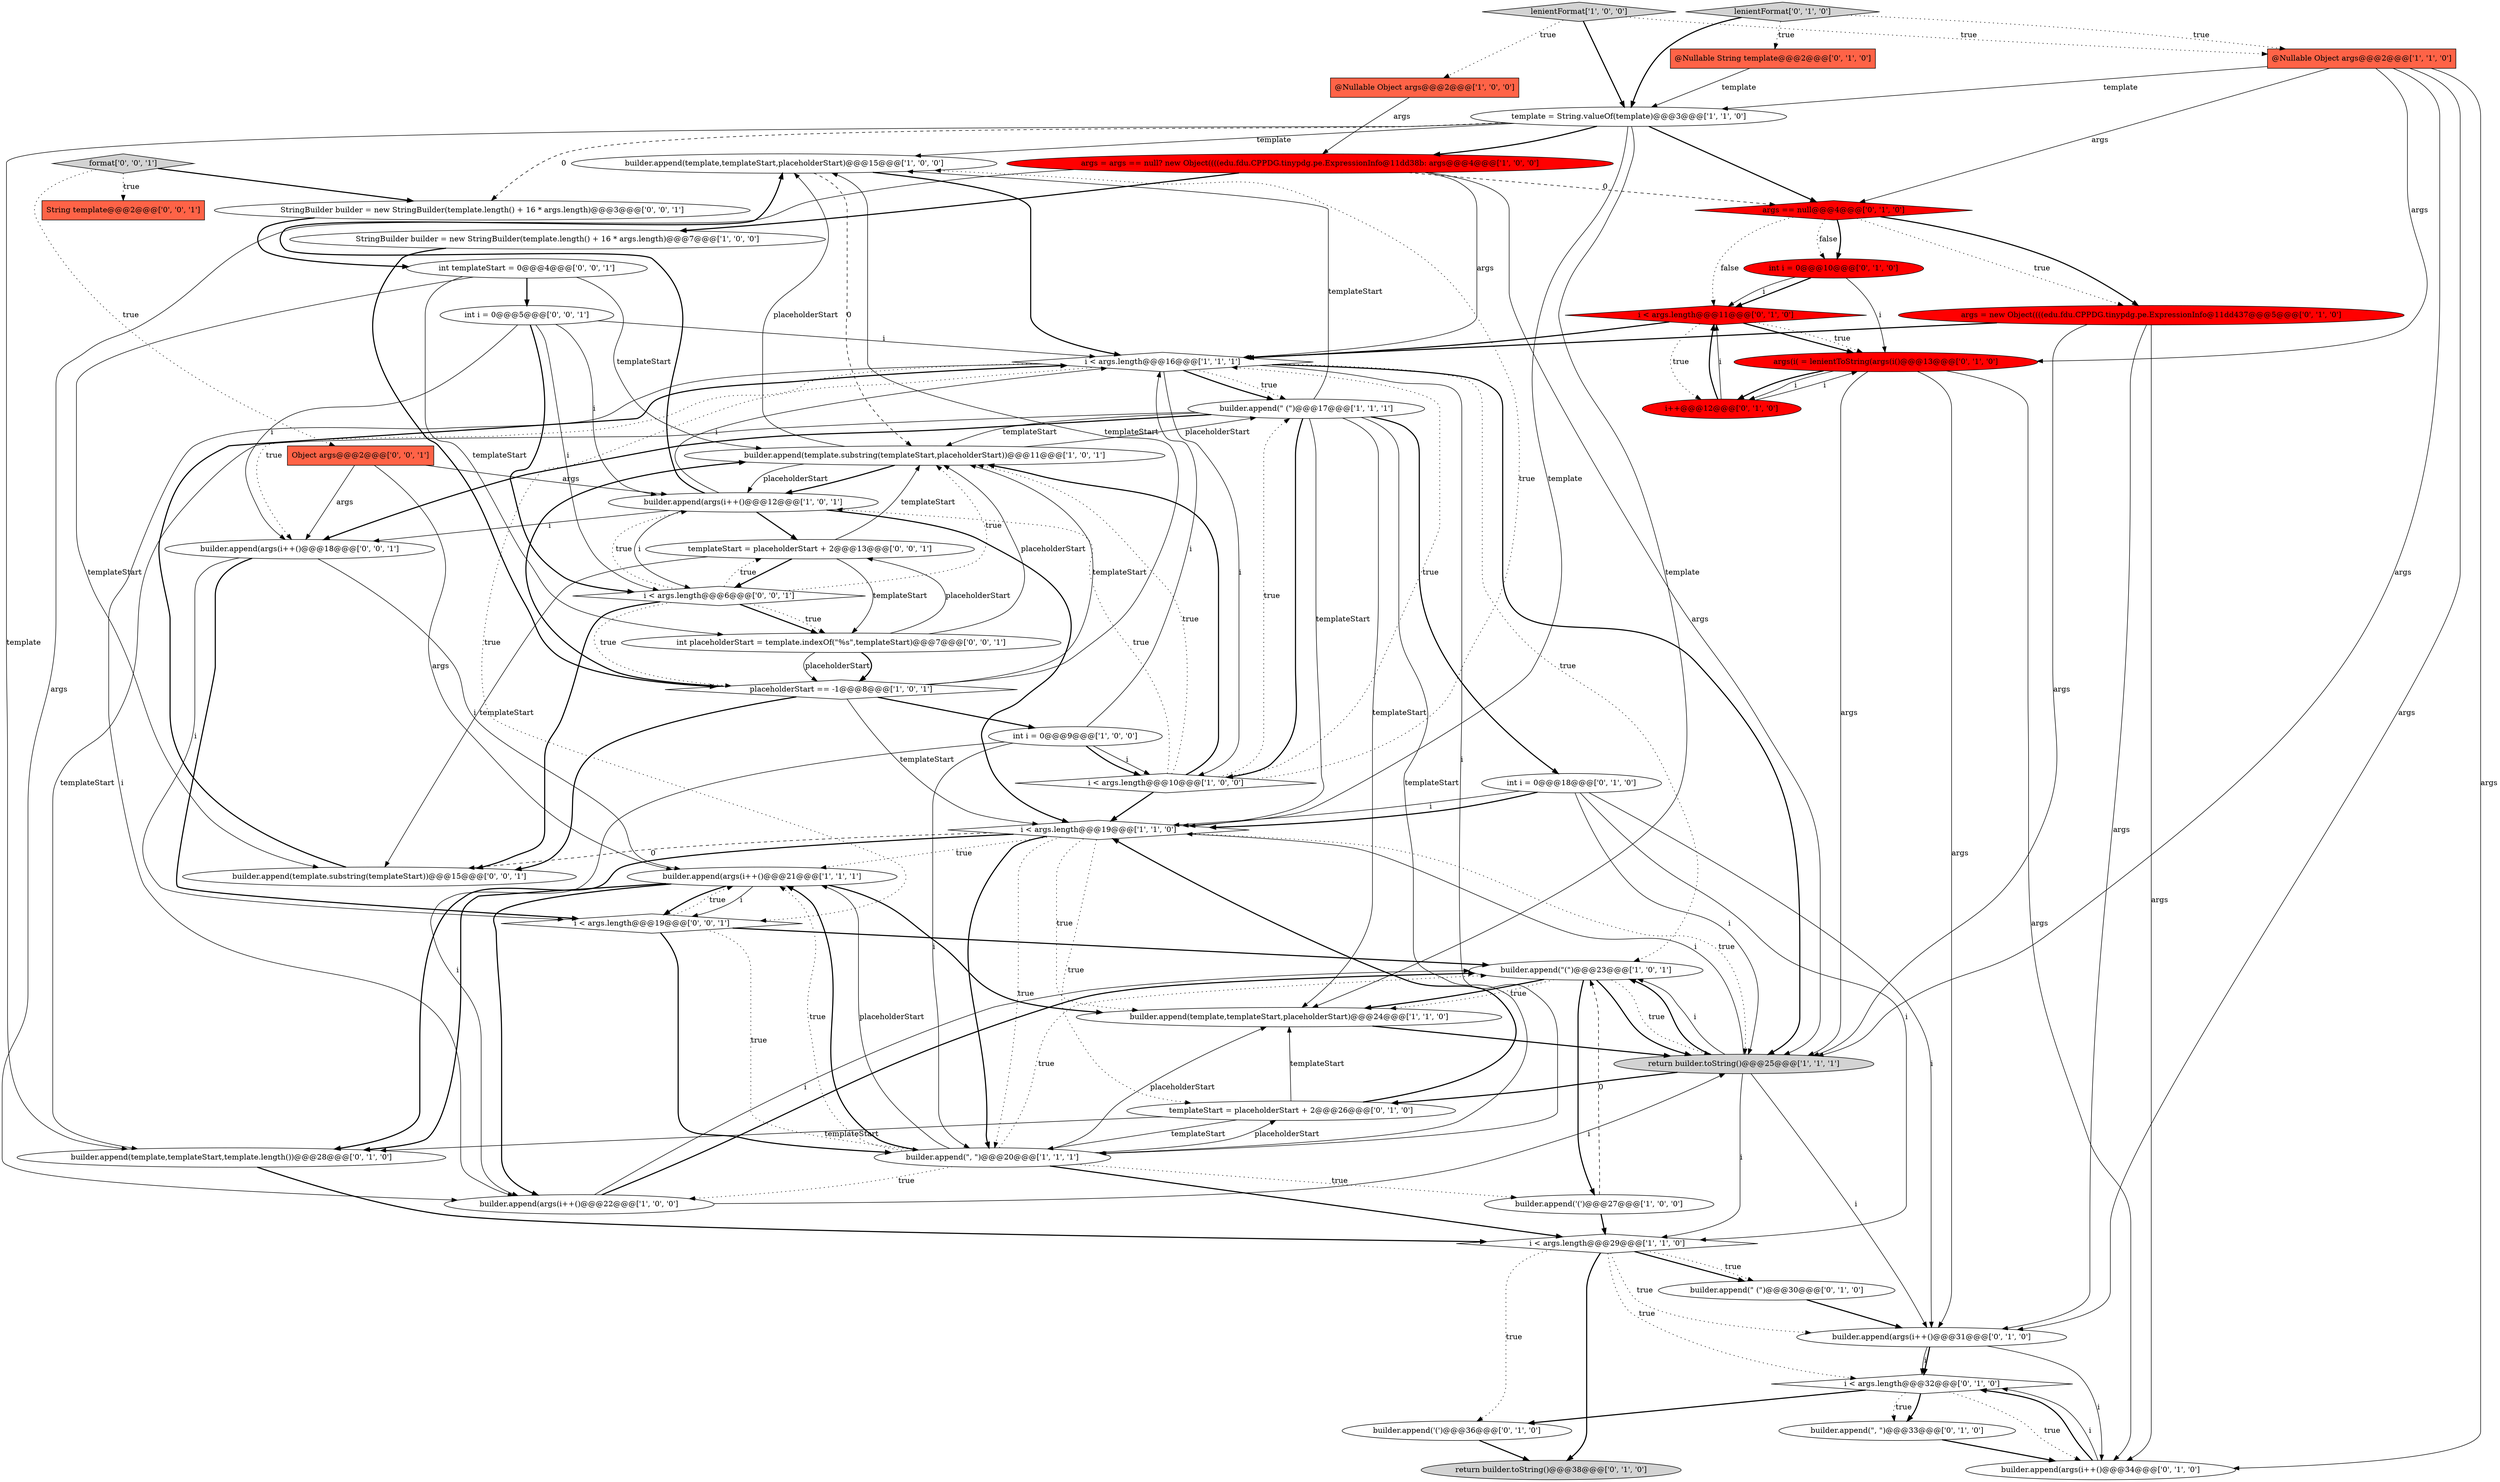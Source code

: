 digraph {
0 [style = filled, label = "builder.append(template,templateStart,placeholderStart)@@@15@@@['1', '0', '0']", fillcolor = white, shape = ellipse image = "AAA0AAABBB1BBB"];
28 [style = filled, label = "lenientFormat['0', '1', '0']", fillcolor = lightgray, shape = diamond image = "AAA0AAABBB2BBB"];
7 [style = filled, label = "builder.append(\" (\")@@@17@@@['1', '1', '1']", fillcolor = white, shape = ellipse image = "AAA0AAABBB1BBB"];
44 [style = filled, label = "i < args.length@@@19@@@['0', '0', '1']", fillcolor = white, shape = diamond image = "AAA0AAABBB3BBB"];
9 [style = filled, label = "args = args == null? new Object((((edu.fdu.CPPDG.tinypdg.pe.ExpressionInfo@11dd38b: args@@@4@@@['1', '0', '0']", fillcolor = red, shape = ellipse image = "AAA1AAABBB1BBB"];
35 [style = filled, label = "i < args.length@@@11@@@['0', '1', '0']", fillcolor = red, shape = diamond image = "AAA1AAABBB2BBB"];
41 [style = filled, label = "templateStart = placeholderStart + 2@@@13@@@['0', '0', '1']", fillcolor = white, shape = ellipse image = "AAA0AAABBB3BBB"];
29 [style = filled, label = "i < args.length@@@32@@@['0', '1', '0']", fillcolor = white, shape = diamond image = "AAA0AAABBB2BBB"];
20 [style = filled, label = "builder.append('(')@@@27@@@['1', '0', '0']", fillcolor = white, shape = ellipse image = "AAA0AAABBB1BBB"];
45 [style = filled, label = "Object args@@@2@@@['0', '0', '1']", fillcolor = tomato, shape = box image = "AAA0AAABBB3BBB"];
46 [style = filled, label = "builder.append(args(i++()@@@18@@@['0', '0', '1']", fillcolor = white, shape = ellipse image = "AAA0AAABBB3BBB"];
18 [style = filled, label = "builder.append(args(i++()@@@12@@@['1', '0', '1']", fillcolor = white, shape = ellipse image = "AAA0AAABBB1BBB"];
4 [style = filled, label = "builder.append(args(i++()@@@21@@@['1', '1', '1']", fillcolor = white, shape = ellipse image = "AAA0AAABBB1BBB"];
17 [style = filled, label = "builder.append(template,templateStart,placeholderStart)@@@24@@@['1', '1', '0']", fillcolor = white, shape = ellipse image = "AAA0AAABBB1BBB"];
13 [style = filled, label = "placeholderStart == -1@@@8@@@['1', '0', '1']", fillcolor = white, shape = diamond image = "AAA0AAABBB1BBB"];
19 [style = filled, label = "i < args.length@@@16@@@['1', '1', '1']", fillcolor = white, shape = diamond image = "AAA0AAABBB1BBB"];
38 [style = filled, label = "builder.append('(')@@@36@@@['0', '1', '0']", fillcolor = white, shape = ellipse image = "AAA0AAABBB2BBB"];
37 [style = filled, label = "int i = 0@@@10@@@['0', '1', '0']", fillcolor = red, shape = ellipse image = "AAA1AAABBB2BBB"];
52 [style = filled, label = "int i = 0@@@5@@@['0', '0', '1']", fillcolor = white, shape = ellipse image = "AAA0AAABBB3BBB"];
39 [style = filled, label = "args = new Object((((edu.fdu.CPPDG.tinypdg.pe.ExpressionInfo@11dd437@@@5@@@['0', '1', '0']", fillcolor = red, shape = ellipse image = "AAA1AAABBB2BBB"];
34 [style = filled, label = "args(i( = lenientToString(args(i()@@@13@@@['0', '1', '0']", fillcolor = red, shape = ellipse image = "AAA1AAABBB2BBB"];
14 [style = filled, label = "StringBuilder builder = new StringBuilder(template.length() + 16 * args.length)@@@7@@@['1', '0', '0']", fillcolor = white, shape = ellipse image = "AAA0AAABBB1BBB"];
23 [style = filled, label = "builder.append(template,templateStart,template.length())@@@28@@@['0', '1', '0']", fillcolor = white, shape = ellipse image = "AAA0AAABBB2BBB"];
50 [style = filled, label = "String template@@@2@@@['0', '0', '1']", fillcolor = tomato, shape = box image = "AAA0AAABBB3BBB"];
31 [style = filled, label = "builder.append(args(i++()@@@31@@@['0', '1', '0']", fillcolor = white, shape = ellipse image = "AAA0AAABBB2BBB"];
1 [style = filled, label = "builder.append(args(i++()@@@22@@@['1', '0', '0']", fillcolor = white, shape = ellipse image = "AAA0AAABBB1BBB"];
42 [style = filled, label = "builder.append(template.substring(templateStart))@@@15@@@['0', '0', '1']", fillcolor = white, shape = ellipse image = "AAA0AAABBB3BBB"];
43 [style = filled, label = "int templateStart = 0@@@4@@@['0', '0', '1']", fillcolor = white, shape = ellipse image = "AAA0AAABBB3BBB"];
48 [style = filled, label = "i < args.length@@@6@@@['0', '0', '1']", fillcolor = white, shape = diamond image = "AAA0AAABBB3BBB"];
15 [style = filled, label = "template = String.valueOf(template)@@@3@@@['1', '1', '0']", fillcolor = white, shape = ellipse image = "AAA0AAABBB1BBB"];
32 [style = filled, label = "builder.append(\", \")@@@33@@@['0', '1', '0']", fillcolor = white, shape = ellipse image = "AAA0AAABBB2BBB"];
51 [style = filled, label = "int placeholderStart = template.indexOf(\"%s\",templateStart)@@@7@@@['0', '0', '1']", fillcolor = white, shape = ellipse image = "AAA0AAABBB3BBB"];
16 [style = filled, label = "builder.append(\", \")@@@20@@@['1', '1', '1']", fillcolor = white, shape = ellipse image = "AAA0AAABBB1BBB"];
24 [style = filled, label = "builder.append(\" (\")@@@30@@@['0', '1', '0']", fillcolor = white, shape = ellipse image = "AAA0AAABBB2BBB"];
26 [style = filled, label = "i++@@@12@@@['0', '1', '0']", fillcolor = red, shape = ellipse image = "AAA1AAABBB2BBB"];
25 [style = filled, label = "@Nullable String template@@@2@@@['0', '1', '0']", fillcolor = tomato, shape = box image = "AAA0AAABBB2BBB"];
30 [style = filled, label = "builder.append(args(i++()@@@34@@@['0', '1', '0']", fillcolor = white, shape = ellipse image = "AAA0AAABBB2BBB"];
2 [style = filled, label = "i < args.length@@@29@@@['1', '1', '0']", fillcolor = white, shape = diamond image = "AAA0AAABBB1BBB"];
8 [style = filled, label = "return builder.toString()@@@25@@@['1', '1', '1']", fillcolor = lightgray, shape = ellipse image = "AAA0AAABBB1BBB"];
40 [style = filled, label = "args == null@@@4@@@['0', '1', '0']", fillcolor = red, shape = diamond image = "AAA1AAABBB2BBB"];
36 [style = filled, label = "return builder.toString()@@@38@@@['0', '1', '0']", fillcolor = lightgray, shape = ellipse image = "AAA0AAABBB2BBB"];
11 [style = filled, label = "int i = 0@@@9@@@['1', '0', '0']", fillcolor = white, shape = ellipse image = "AAA0AAABBB1BBB"];
10 [style = filled, label = "builder.append(\"(\")@@@23@@@['1', '0', '1']", fillcolor = white, shape = ellipse image = "AAA0AAABBB1BBB"];
6 [style = filled, label = "i < args.length@@@10@@@['1', '0', '0']", fillcolor = white, shape = diamond image = "AAA0AAABBB1BBB"];
49 [style = filled, label = "format['0', '0', '1']", fillcolor = lightgray, shape = diamond image = "AAA0AAABBB3BBB"];
47 [style = filled, label = "StringBuilder builder = new StringBuilder(template.length() + 16 * args.length)@@@3@@@['0', '0', '1']", fillcolor = white, shape = ellipse image = "AAA0AAABBB3BBB"];
27 [style = filled, label = "templateStart = placeholderStart + 2@@@26@@@['0', '1', '0']", fillcolor = white, shape = ellipse image = "AAA0AAABBB2BBB"];
22 [style = filled, label = "lenientFormat['1', '0', '0']", fillcolor = lightgray, shape = diamond image = "AAA0AAABBB1BBB"];
3 [style = filled, label = "@Nullable Object args@@@2@@@['1', '0', '0']", fillcolor = tomato, shape = box image = "AAA0AAABBB1BBB"];
5 [style = filled, label = "i < args.length@@@19@@@['1', '1', '0']", fillcolor = white, shape = diamond image = "AAA0AAABBB1BBB"];
33 [style = filled, label = "int i = 0@@@18@@@['0', '1', '0']", fillcolor = white, shape = ellipse image = "AAA0AAABBB2BBB"];
12 [style = filled, label = "builder.append(template.substring(templateStart,placeholderStart))@@@11@@@['1', '0', '1']", fillcolor = white, shape = ellipse image = "AAA0AAABBB1BBB"];
21 [style = filled, label = "@Nullable Object args@@@2@@@['1', '1', '0']", fillcolor = tomato, shape = box image = "AAA0AAABBB1BBB"];
21->30 [style = solid, label="args"];
19->10 [style = dotted, label="true"];
51->41 [style = solid, label="placeholderStart"];
8->10 [style = bold, label=""];
10->8 [style = dotted, label="true"];
39->19 [style = bold, label=""];
40->39 [style = dotted, label="true"];
27->17 [style = solid, label="templateStart"];
22->15 [style = bold, label=""];
48->12 [style = dotted, label="true"];
28->21 [style = dotted, label="true"];
40->35 [style = dotted, label="false"];
28->25 [style = dotted, label="true"];
39->31 [style = solid, label="args"];
11->1 [style = solid, label="i"];
26->34 [style = solid, label="i"];
35->26 [style = dotted, label="true"];
16->20 [style = dotted, label="true"];
10->17 [style = bold, label=""];
19->6 [style = solid, label="i"];
6->19 [style = dotted, label="true"];
16->27 [style = solid, label="placeholderStart"];
11->16 [style = solid, label="i"];
30->29 [style = bold, label=""];
4->44 [style = bold, label=""];
16->10 [style = dotted, label="true"];
27->23 [style = solid, label="templateStart"];
41->48 [style = bold, label=""];
48->51 [style = bold, label=""];
19->44 [style = dotted, label="true"];
11->6 [style = solid, label="i"];
19->16 [style = solid, label="i"];
18->48 [style = solid, label="i"];
18->46 [style = solid, label="i"];
10->8 [style = bold, label=""];
6->18 [style = dotted, label="true"];
34->26 [style = bold, label=""];
12->7 [style = solid, label="placeholderStart"];
34->8 [style = solid, label="args"];
52->18 [style = solid, label="i"];
9->19 [style = solid, label="args"];
12->18 [style = bold, label=""];
26->35 [style = bold, label=""];
9->14 [style = bold, label=""];
33->2 [style = solid, label="i"];
2->36 [style = bold, label=""];
6->0 [style = dotted, label="true"];
27->5 [style = bold, label=""];
2->24 [style = bold, label=""];
8->27 [style = bold, label=""];
12->18 [style = solid, label="placeholderStart"];
7->16 [style = solid, label="templateStart"];
18->0 [style = bold, label=""];
51->13 [style = solid, label="placeholderStart"];
48->18 [style = dotted, label="true"];
8->2 [style = solid, label="i"];
40->37 [style = bold, label=""];
42->19 [style = bold, label=""];
4->44 [style = solid, label="i"];
33->31 [style = solid, label="i"];
7->12 [style = solid, label="templateStart"];
9->1 [style = solid, label="args"];
5->23 [style = bold, label=""];
2->29 [style = dotted, label="true"];
7->46 [style = bold, label=""];
13->5 [style = solid, label="templateStart"];
0->19 [style = bold, label=""];
48->13 [style = dotted, label="true"];
2->24 [style = dotted, label="true"];
31->29 [style = bold, label=""];
47->43 [style = bold, label=""];
0->12 [style = dashed, label="0"];
21->15 [style = solid, label="template"];
16->4 [style = dotted, label="true"];
7->23 [style = solid, label="templateStart"];
41->42 [style = solid, label="templateStart"];
7->5 [style = solid, label="templateStart"];
13->11 [style = bold, label=""];
5->4 [style = dotted, label="true"];
46->44 [style = solid, label="i"];
7->33 [style = bold, label=""];
9->8 [style = solid, label="args"];
13->12 [style = bold, label=""];
44->16 [style = bold, label=""];
16->1 [style = dotted, label="true"];
15->9 [style = bold, label=""];
29->32 [style = bold, label=""];
52->48 [style = bold, label=""];
7->6 [style = bold, label=""];
1->10 [style = solid, label="i"];
6->7 [style = dotted, label="true"];
20->10 [style = dashed, label="0"];
44->4 [style = dotted, label="true"];
29->38 [style = bold, label=""];
18->41 [style = bold, label=""];
6->12 [style = dotted, label="true"];
5->8 [style = dotted, label="true"];
35->34 [style = bold, label=""];
52->19 [style = solid, label="i"];
29->32 [style = dotted, label="true"];
48->41 [style = dotted, label="true"];
4->23 [style = bold, label=""];
15->5 [style = solid, label="template"];
21->40 [style = solid, label="args"];
7->0 [style = solid, label="templateStart"];
34->26 [style = solid, label="i"];
46->44 [style = bold, label=""];
22->21 [style = dotted, label="true"];
17->8 [style = bold, label=""];
46->4 [style = solid, label="i"];
3->9 [style = solid, label="args"];
40->37 [style = dotted, label="false"];
4->17 [style = bold, label=""];
13->42 [style = bold, label=""];
39->8 [style = solid, label="args"];
5->42 [style = dashed, label="0"];
49->50 [style = dotted, label="true"];
19->7 [style = dotted, label="true"];
33->5 [style = bold, label=""];
32->30 [style = bold, label=""];
51->13 [style = bold, label=""];
49->45 [style = dotted, label="true"];
21->31 [style = solid, label="args"];
10->17 [style = dotted, label="true"];
33->5 [style = solid, label="i"];
45->4 [style = solid, label="args"];
5->16 [style = bold, label=""];
19->1 [style = solid, label="i"];
43->51 [style = solid, label="templateStart"];
12->0 [style = solid, label="placeholderStart"];
6->5 [style = bold, label=""];
13->12 [style = solid, label="templateStart"];
40->39 [style = bold, label=""];
43->12 [style = solid, label="templateStart"];
39->30 [style = solid, label="args"];
24->31 [style = bold, label=""];
15->0 [style = solid, label="template"];
11->19 [style = solid, label="i"];
26->35 [style = solid, label="i"];
8->10 [style = solid, label="i"];
18->19 [style = solid, label="i"];
5->16 [style = dotted, label="true"];
5->27 [style = dotted, label="true"];
22->3 [style = dotted, label="true"];
41->51 [style = solid, label="templateStart"];
15->40 [style = bold, label=""];
33->8 [style = solid, label="i"];
4->1 [style = bold, label=""];
23->2 [style = bold, label=""];
14->13 [style = bold, label=""];
37->34 [style = solid, label="i"];
16->4 [style = bold, label=""];
37->35 [style = bold, label=""];
21->8 [style = solid, label="args"];
6->12 [style = bold, label=""];
45->18 [style = solid, label="args"];
37->35 [style = solid, label="i"];
34->31 [style = solid, label="args"];
30->29 [style = solid, label="i"];
5->17 [style = dotted, label="true"];
43->42 [style = solid, label="templateStart"];
10->20 [style = bold, label=""];
28->15 [style = bold, label=""];
15->23 [style = solid, label="template"];
21->34 [style = solid, label="args"];
15->17 [style = solid, label="template"];
11->6 [style = bold, label=""];
15->47 [style = dashed, label="0"];
35->19 [style = bold, label=""];
44->10 [style = bold, label=""];
13->0 [style = solid, label="templateStart"];
38->36 [style = bold, label=""];
48->51 [style = dotted, label="true"];
1->8 [style = solid, label="i"];
43->52 [style = bold, label=""];
16->2 [style = bold, label=""];
48->42 [style = bold, label=""];
2->31 [style = dotted, label="true"];
41->12 [style = solid, label="templateStart"];
31->29 [style = solid, label="i"];
19->8 [style = bold, label=""];
25->15 [style = solid, label="template"];
49->47 [style = bold, label=""];
20->2 [style = bold, label=""];
8->31 [style = solid, label="i"];
9->40 [style = dashed, label="0"];
31->30 [style = solid, label="i"];
34->30 [style = solid, label="args"];
7->17 [style = solid, label="templateStart"];
8->5 [style = solid, label="i"];
45->46 [style = solid, label="args"];
52->48 [style = solid, label="i"];
18->5 [style = bold, label=""];
19->46 [style = dotted, label="true"];
29->30 [style = dotted, label="true"];
35->34 [style = dotted, label="true"];
27->16 [style = solid, label="templateStart"];
2->38 [style = dotted, label="true"];
16->17 [style = solid, label="placeholderStart"];
1->10 [style = bold, label=""];
16->4 [style = solid, label="placeholderStart"];
19->7 [style = bold, label=""];
44->16 [style = dotted, label="true"];
52->46 [style = solid, label="i"];
51->12 [style = solid, label="placeholderStart"];
}
